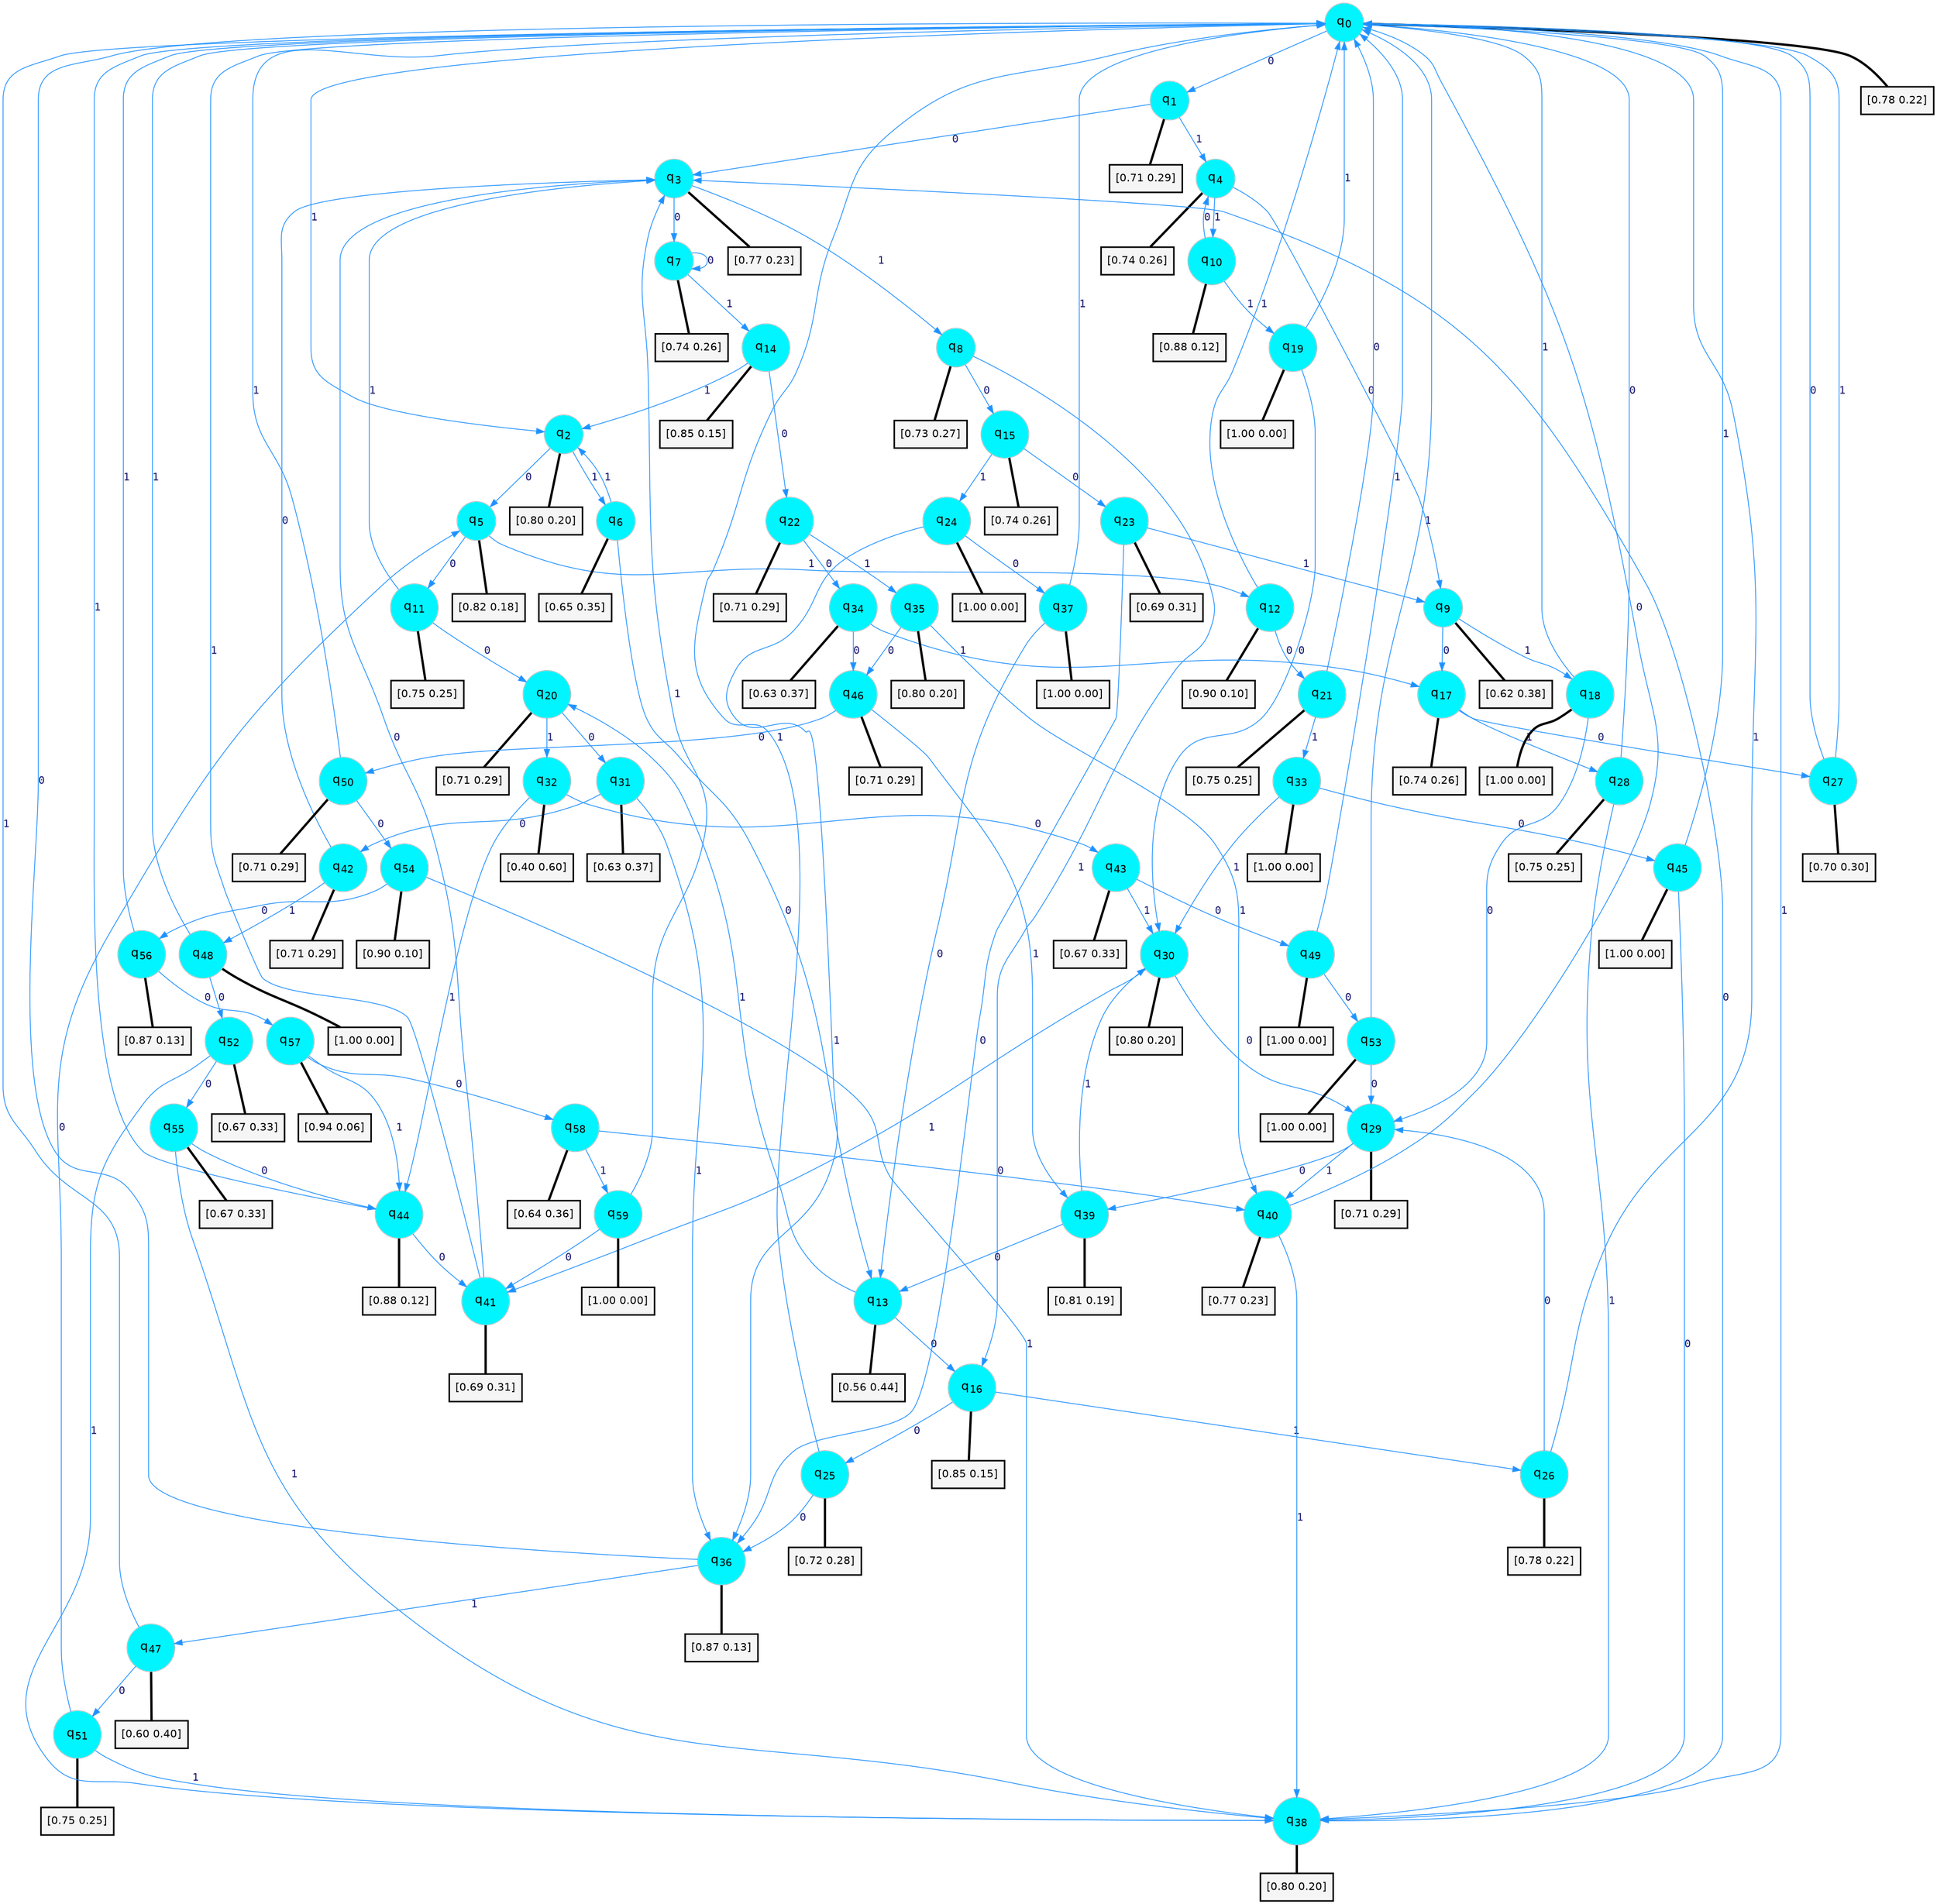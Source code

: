 digraph G {
graph [
bgcolor=transparent, dpi=300, rankdir=TD, size="40,25"];
node [
color=gray, fillcolor=turquoise1, fontcolor=black, fontname=Helvetica, fontsize=16, fontweight=bold, shape=circle, style=filled];
edge [
arrowsize=1, color=dodgerblue1, fontcolor=midnightblue, fontname=courier, fontweight=bold, penwidth=1, style=solid, weight=20];
0[label=<q<SUB>0</SUB>>];
1[label=<q<SUB>1</SUB>>];
2[label=<q<SUB>2</SUB>>];
3[label=<q<SUB>3</SUB>>];
4[label=<q<SUB>4</SUB>>];
5[label=<q<SUB>5</SUB>>];
6[label=<q<SUB>6</SUB>>];
7[label=<q<SUB>7</SUB>>];
8[label=<q<SUB>8</SUB>>];
9[label=<q<SUB>9</SUB>>];
10[label=<q<SUB>10</SUB>>];
11[label=<q<SUB>11</SUB>>];
12[label=<q<SUB>12</SUB>>];
13[label=<q<SUB>13</SUB>>];
14[label=<q<SUB>14</SUB>>];
15[label=<q<SUB>15</SUB>>];
16[label=<q<SUB>16</SUB>>];
17[label=<q<SUB>17</SUB>>];
18[label=<q<SUB>18</SUB>>];
19[label=<q<SUB>19</SUB>>];
20[label=<q<SUB>20</SUB>>];
21[label=<q<SUB>21</SUB>>];
22[label=<q<SUB>22</SUB>>];
23[label=<q<SUB>23</SUB>>];
24[label=<q<SUB>24</SUB>>];
25[label=<q<SUB>25</SUB>>];
26[label=<q<SUB>26</SUB>>];
27[label=<q<SUB>27</SUB>>];
28[label=<q<SUB>28</SUB>>];
29[label=<q<SUB>29</SUB>>];
30[label=<q<SUB>30</SUB>>];
31[label=<q<SUB>31</SUB>>];
32[label=<q<SUB>32</SUB>>];
33[label=<q<SUB>33</SUB>>];
34[label=<q<SUB>34</SUB>>];
35[label=<q<SUB>35</SUB>>];
36[label=<q<SUB>36</SUB>>];
37[label=<q<SUB>37</SUB>>];
38[label=<q<SUB>38</SUB>>];
39[label=<q<SUB>39</SUB>>];
40[label=<q<SUB>40</SUB>>];
41[label=<q<SUB>41</SUB>>];
42[label=<q<SUB>42</SUB>>];
43[label=<q<SUB>43</SUB>>];
44[label=<q<SUB>44</SUB>>];
45[label=<q<SUB>45</SUB>>];
46[label=<q<SUB>46</SUB>>];
47[label=<q<SUB>47</SUB>>];
48[label=<q<SUB>48</SUB>>];
49[label=<q<SUB>49</SUB>>];
50[label=<q<SUB>50</SUB>>];
51[label=<q<SUB>51</SUB>>];
52[label=<q<SUB>52</SUB>>];
53[label=<q<SUB>53</SUB>>];
54[label=<q<SUB>54</SUB>>];
55[label=<q<SUB>55</SUB>>];
56[label=<q<SUB>56</SUB>>];
57[label=<q<SUB>57</SUB>>];
58[label=<q<SUB>58</SUB>>];
59[label=<q<SUB>59</SUB>>];
60[label="[0.78 0.22]", shape=box,fontcolor=black, fontname=Helvetica, fontsize=14, penwidth=2, fillcolor=whitesmoke,color=black];
61[label="[0.71 0.29]", shape=box,fontcolor=black, fontname=Helvetica, fontsize=14, penwidth=2, fillcolor=whitesmoke,color=black];
62[label="[0.80 0.20]", shape=box,fontcolor=black, fontname=Helvetica, fontsize=14, penwidth=2, fillcolor=whitesmoke,color=black];
63[label="[0.77 0.23]", shape=box,fontcolor=black, fontname=Helvetica, fontsize=14, penwidth=2, fillcolor=whitesmoke,color=black];
64[label="[0.74 0.26]", shape=box,fontcolor=black, fontname=Helvetica, fontsize=14, penwidth=2, fillcolor=whitesmoke,color=black];
65[label="[0.82 0.18]", shape=box,fontcolor=black, fontname=Helvetica, fontsize=14, penwidth=2, fillcolor=whitesmoke,color=black];
66[label="[0.65 0.35]", shape=box,fontcolor=black, fontname=Helvetica, fontsize=14, penwidth=2, fillcolor=whitesmoke,color=black];
67[label="[0.74 0.26]", shape=box,fontcolor=black, fontname=Helvetica, fontsize=14, penwidth=2, fillcolor=whitesmoke,color=black];
68[label="[0.73 0.27]", shape=box,fontcolor=black, fontname=Helvetica, fontsize=14, penwidth=2, fillcolor=whitesmoke,color=black];
69[label="[0.62 0.38]", shape=box,fontcolor=black, fontname=Helvetica, fontsize=14, penwidth=2, fillcolor=whitesmoke,color=black];
70[label="[0.88 0.12]", shape=box,fontcolor=black, fontname=Helvetica, fontsize=14, penwidth=2, fillcolor=whitesmoke,color=black];
71[label="[0.75 0.25]", shape=box,fontcolor=black, fontname=Helvetica, fontsize=14, penwidth=2, fillcolor=whitesmoke,color=black];
72[label="[0.90 0.10]", shape=box,fontcolor=black, fontname=Helvetica, fontsize=14, penwidth=2, fillcolor=whitesmoke,color=black];
73[label="[0.56 0.44]", shape=box,fontcolor=black, fontname=Helvetica, fontsize=14, penwidth=2, fillcolor=whitesmoke,color=black];
74[label="[0.85 0.15]", shape=box,fontcolor=black, fontname=Helvetica, fontsize=14, penwidth=2, fillcolor=whitesmoke,color=black];
75[label="[0.74 0.26]", shape=box,fontcolor=black, fontname=Helvetica, fontsize=14, penwidth=2, fillcolor=whitesmoke,color=black];
76[label="[0.85 0.15]", shape=box,fontcolor=black, fontname=Helvetica, fontsize=14, penwidth=2, fillcolor=whitesmoke,color=black];
77[label="[0.74 0.26]", shape=box,fontcolor=black, fontname=Helvetica, fontsize=14, penwidth=2, fillcolor=whitesmoke,color=black];
78[label="[1.00 0.00]", shape=box,fontcolor=black, fontname=Helvetica, fontsize=14, penwidth=2, fillcolor=whitesmoke,color=black];
79[label="[1.00 0.00]", shape=box,fontcolor=black, fontname=Helvetica, fontsize=14, penwidth=2, fillcolor=whitesmoke,color=black];
80[label="[0.71 0.29]", shape=box,fontcolor=black, fontname=Helvetica, fontsize=14, penwidth=2, fillcolor=whitesmoke,color=black];
81[label="[0.75 0.25]", shape=box,fontcolor=black, fontname=Helvetica, fontsize=14, penwidth=2, fillcolor=whitesmoke,color=black];
82[label="[0.71 0.29]", shape=box,fontcolor=black, fontname=Helvetica, fontsize=14, penwidth=2, fillcolor=whitesmoke,color=black];
83[label="[0.69 0.31]", shape=box,fontcolor=black, fontname=Helvetica, fontsize=14, penwidth=2, fillcolor=whitesmoke,color=black];
84[label="[1.00 0.00]", shape=box,fontcolor=black, fontname=Helvetica, fontsize=14, penwidth=2, fillcolor=whitesmoke,color=black];
85[label="[0.72 0.28]", shape=box,fontcolor=black, fontname=Helvetica, fontsize=14, penwidth=2, fillcolor=whitesmoke,color=black];
86[label="[0.78 0.22]", shape=box,fontcolor=black, fontname=Helvetica, fontsize=14, penwidth=2, fillcolor=whitesmoke,color=black];
87[label="[0.70 0.30]", shape=box,fontcolor=black, fontname=Helvetica, fontsize=14, penwidth=2, fillcolor=whitesmoke,color=black];
88[label="[0.75 0.25]", shape=box,fontcolor=black, fontname=Helvetica, fontsize=14, penwidth=2, fillcolor=whitesmoke,color=black];
89[label="[0.71 0.29]", shape=box,fontcolor=black, fontname=Helvetica, fontsize=14, penwidth=2, fillcolor=whitesmoke,color=black];
90[label="[0.80 0.20]", shape=box,fontcolor=black, fontname=Helvetica, fontsize=14, penwidth=2, fillcolor=whitesmoke,color=black];
91[label="[0.63 0.37]", shape=box,fontcolor=black, fontname=Helvetica, fontsize=14, penwidth=2, fillcolor=whitesmoke,color=black];
92[label="[0.40 0.60]", shape=box,fontcolor=black, fontname=Helvetica, fontsize=14, penwidth=2, fillcolor=whitesmoke,color=black];
93[label="[1.00 0.00]", shape=box,fontcolor=black, fontname=Helvetica, fontsize=14, penwidth=2, fillcolor=whitesmoke,color=black];
94[label="[0.63 0.37]", shape=box,fontcolor=black, fontname=Helvetica, fontsize=14, penwidth=2, fillcolor=whitesmoke,color=black];
95[label="[0.80 0.20]", shape=box,fontcolor=black, fontname=Helvetica, fontsize=14, penwidth=2, fillcolor=whitesmoke,color=black];
96[label="[0.87 0.13]", shape=box,fontcolor=black, fontname=Helvetica, fontsize=14, penwidth=2, fillcolor=whitesmoke,color=black];
97[label="[1.00 0.00]", shape=box,fontcolor=black, fontname=Helvetica, fontsize=14, penwidth=2, fillcolor=whitesmoke,color=black];
98[label="[0.80 0.20]", shape=box,fontcolor=black, fontname=Helvetica, fontsize=14, penwidth=2, fillcolor=whitesmoke,color=black];
99[label="[0.81 0.19]", shape=box,fontcolor=black, fontname=Helvetica, fontsize=14, penwidth=2, fillcolor=whitesmoke,color=black];
100[label="[0.77 0.23]", shape=box,fontcolor=black, fontname=Helvetica, fontsize=14, penwidth=2, fillcolor=whitesmoke,color=black];
101[label="[0.69 0.31]", shape=box,fontcolor=black, fontname=Helvetica, fontsize=14, penwidth=2, fillcolor=whitesmoke,color=black];
102[label="[0.71 0.29]", shape=box,fontcolor=black, fontname=Helvetica, fontsize=14, penwidth=2, fillcolor=whitesmoke,color=black];
103[label="[0.67 0.33]", shape=box,fontcolor=black, fontname=Helvetica, fontsize=14, penwidth=2, fillcolor=whitesmoke,color=black];
104[label="[0.88 0.12]", shape=box,fontcolor=black, fontname=Helvetica, fontsize=14, penwidth=2, fillcolor=whitesmoke,color=black];
105[label="[1.00 0.00]", shape=box,fontcolor=black, fontname=Helvetica, fontsize=14, penwidth=2, fillcolor=whitesmoke,color=black];
106[label="[0.71 0.29]", shape=box,fontcolor=black, fontname=Helvetica, fontsize=14, penwidth=2, fillcolor=whitesmoke,color=black];
107[label="[0.60 0.40]", shape=box,fontcolor=black, fontname=Helvetica, fontsize=14, penwidth=2, fillcolor=whitesmoke,color=black];
108[label="[1.00 0.00]", shape=box,fontcolor=black, fontname=Helvetica, fontsize=14, penwidth=2, fillcolor=whitesmoke,color=black];
109[label="[1.00 0.00]", shape=box,fontcolor=black, fontname=Helvetica, fontsize=14, penwidth=2, fillcolor=whitesmoke,color=black];
110[label="[0.71 0.29]", shape=box,fontcolor=black, fontname=Helvetica, fontsize=14, penwidth=2, fillcolor=whitesmoke,color=black];
111[label="[0.75 0.25]", shape=box,fontcolor=black, fontname=Helvetica, fontsize=14, penwidth=2, fillcolor=whitesmoke,color=black];
112[label="[0.67 0.33]", shape=box,fontcolor=black, fontname=Helvetica, fontsize=14, penwidth=2, fillcolor=whitesmoke,color=black];
113[label="[1.00 0.00]", shape=box,fontcolor=black, fontname=Helvetica, fontsize=14, penwidth=2, fillcolor=whitesmoke,color=black];
114[label="[0.90 0.10]", shape=box,fontcolor=black, fontname=Helvetica, fontsize=14, penwidth=2, fillcolor=whitesmoke,color=black];
115[label="[0.67 0.33]", shape=box,fontcolor=black, fontname=Helvetica, fontsize=14, penwidth=2, fillcolor=whitesmoke,color=black];
116[label="[0.87 0.13]", shape=box,fontcolor=black, fontname=Helvetica, fontsize=14, penwidth=2, fillcolor=whitesmoke,color=black];
117[label="[0.94 0.06]", shape=box,fontcolor=black, fontname=Helvetica, fontsize=14, penwidth=2, fillcolor=whitesmoke,color=black];
118[label="[0.64 0.36]", shape=box,fontcolor=black, fontname=Helvetica, fontsize=14, penwidth=2, fillcolor=whitesmoke,color=black];
119[label="[1.00 0.00]", shape=box,fontcolor=black, fontname=Helvetica, fontsize=14, penwidth=2, fillcolor=whitesmoke,color=black];
0->1 [label=0];
0->2 [label=1];
0->60 [arrowhead=none, penwidth=3,color=black];
1->3 [label=0];
1->4 [label=1];
1->61 [arrowhead=none, penwidth=3,color=black];
2->5 [label=0];
2->6 [label=1];
2->62 [arrowhead=none, penwidth=3,color=black];
3->7 [label=0];
3->8 [label=1];
3->63 [arrowhead=none, penwidth=3,color=black];
4->9 [label=0];
4->10 [label=1];
4->64 [arrowhead=none, penwidth=3,color=black];
5->11 [label=0];
5->12 [label=1];
5->65 [arrowhead=none, penwidth=3,color=black];
6->13 [label=0];
6->2 [label=1];
6->66 [arrowhead=none, penwidth=3,color=black];
7->7 [label=0];
7->14 [label=1];
7->67 [arrowhead=none, penwidth=3,color=black];
8->15 [label=0];
8->16 [label=1];
8->68 [arrowhead=none, penwidth=3,color=black];
9->17 [label=0];
9->18 [label=1];
9->69 [arrowhead=none, penwidth=3,color=black];
10->4 [label=0];
10->19 [label=1];
10->70 [arrowhead=none, penwidth=3,color=black];
11->20 [label=0];
11->3 [label=1];
11->71 [arrowhead=none, penwidth=3,color=black];
12->21 [label=0];
12->0 [label=1];
12->72 [arrowhead=none, penwidth=3,color=black];
13->16 [label=0];
13->20 [label=1];
13->73 [arrowhead=none, penwidth=3,color=black];
14->22 [label=0];
14->2 [label=1];
14->74 [arrowhead=none, penwidth=3,color=black];
15->23 [label=0];
15->24 [label=1];
15->75 [arrowhead=none, penwidth=3,color=black];
16->25 [label=0];
16->26 [label=1];
16->76 [arrowhead=none, penwidth=3,color=black];
17->27 [label=0];
17->28 [label=1];
17->77 [arrowhead=none, penwidth=3,color=black];
18->29 [label=0];
18->0 [label=1];
18->78 [arrowhead=none, penwidth=3,color=black];
19->30 [label=0];
19->0 [label=1];
19->79 [arrowhead=none, penwidth=3,color=black];
20->31 [label=0];
20->32 [label=1];
20->80 [arrowhead=none, penwidth=3,color=black];
21->0 [label=0];
21->33 [label=1];
21->81 [arrowhead=none, penwidth=3,color=black];
22->34 [label=0];
22->35 [label=1];
22->82 [arrowhead=none, penwidth=3,color=black];
23->36 [label=0];
23->9 [label=1];
23->83 [arrowhead=none, penwidth=3,color=black];
24->37 [label=0];
24->36 [label=1];
24->84 [arrowhead=none, penwidth=3,color=black];
25->36 [label=0];
25->0 [label=1];
25->85 [arrowhead=none, penwidth=3,color=black];
26->29 [label=0];
26->0 [label=1];
26->86 [arrowhead=none, penwidth=3,color=black];
27->0 [label=0];
27->0 [label=1];
27->87 [arrowhead=none, penwidth=3,color=black];
28->0 [label=0];
28->38 [label=1];
28->88 [arrowhead=none, penwidth=3,color=black];
29->39 [label=0];
29->40 [label=1];
29->89 [arrowhead=none, penwidth=3,color=black];
30->29 [label=0];
30->41 [label=1];
30->90 [arrowhead=none, penwidth=3,color=black];
31->42 [label=0];
31->36 [label=1];
31->91 [arrowhead=none, penwidth=3,color=black];
32->43 [label=0];
32->44 [label=1];
32->92 [arrowhead=none, penwidth=3,color=black];
33->45 [label=0];
33->30 [label=1];
33->93 [arrowhead=none, penwidth=3,color=black];
34->46 [label=0];
34->17 [label=1];
34->94 [arrowhead=none, penwidth=3,color=black];
35->46 [label=0];
35->40 [label=1];
35->95 [arrowhead=none, penwidth=3,color=black];
36->0 [label=0];
36->47 [label=1];
36->96 [arrowhead=none, penwidth=3,color=black];
37->13 [label=0];
37->0 [label=1];
37->97 [arrowhead=none, penwidth=3,color=black];
38->3 [label=0];
38->0 [label=1];
38->98 [arrowhead=none, penwidth=3,color=black];
39->13 [label=0];
39->30 [label=1];
39->99 [arrowhead=none, penwidth=3,color=black];
40->0 [label=0];
40->38 [label=1];
40->100 [arrowhead=none, penwidth=3,color=black];
41->3 [label=0];
41->0 [label=1];
41->101 [arrowhead=none, penwidth=3,color=black];
42->3 [label=0];
42->48 [label=1];
42->102 [arrowhead=none, penwidth=3,color=black];
43->49 [label=0];
43->30 [label=1];
43->103 [arrowhead=none, penwidth=3,color=black];
44->41 [label=0];
44->0 [label=1];
44->104 [arrowhead=none, penwidth=3,color=black];
45->38 [label=0];
45->0 [label=1];
45->105 [arrowhead=none, penwidth=3,color=black];
46->50 [label=0];
46->39 [label=1];
46->106 [arrowhead=none, penwidth=3,color=black];
47->51 [label=0];
47->0 [label=1];
47->107 [arrowhead=none, penwidth=3,color=black];
48->52 [label=0];
48->0 [label=1];
48->108 [arrowhead=none, penwidth=3,color=black];
49->53 [label=0];
49->0 [label=1];
49->109 [arrowhead=none, penwidth=3,color=black];
50->54 [label=0];
50->0 [label=1];
50->110 [arrowhead=none, penwidth=3,color=black];
51->5 [label=0];
51->38 [label=1];
51->111 [arrowhead=none, penwidth=3,color=black];
52->55 [label=0];
52->38 [label=1];
52->112 [arrowhead=none, penwidth=3,color=black];
53->29 [label=0];
53->0 [label=1];
53->113 [arrowhead=none, penwidth=3,color=black];
54->56 [label=0];
54->38 [label=1];
54->114 [arrowhead=none, penwidth=3,color=black];
55->44 [label=0];
55->38 [label=1];
55->115 [arrowhead=none, penwidth=3,color=black];
56->57 [label=0];
56->0 [label=1];
56->116 [arrowhead=none, penwidth=3,color=black];
57->58 [label=0];
57->44 [label=1];
57->117 [arrowhead=none, penwidth=3,color=black];
58->40 [label=0];
58->59 [label=1];
58->118 [arrowhead=none, penwidth=3,color=black];
59->41 [label=0];
59->3 [label=1];
59->119 [arrowhead=none, penwidth=3,color=black];
}
